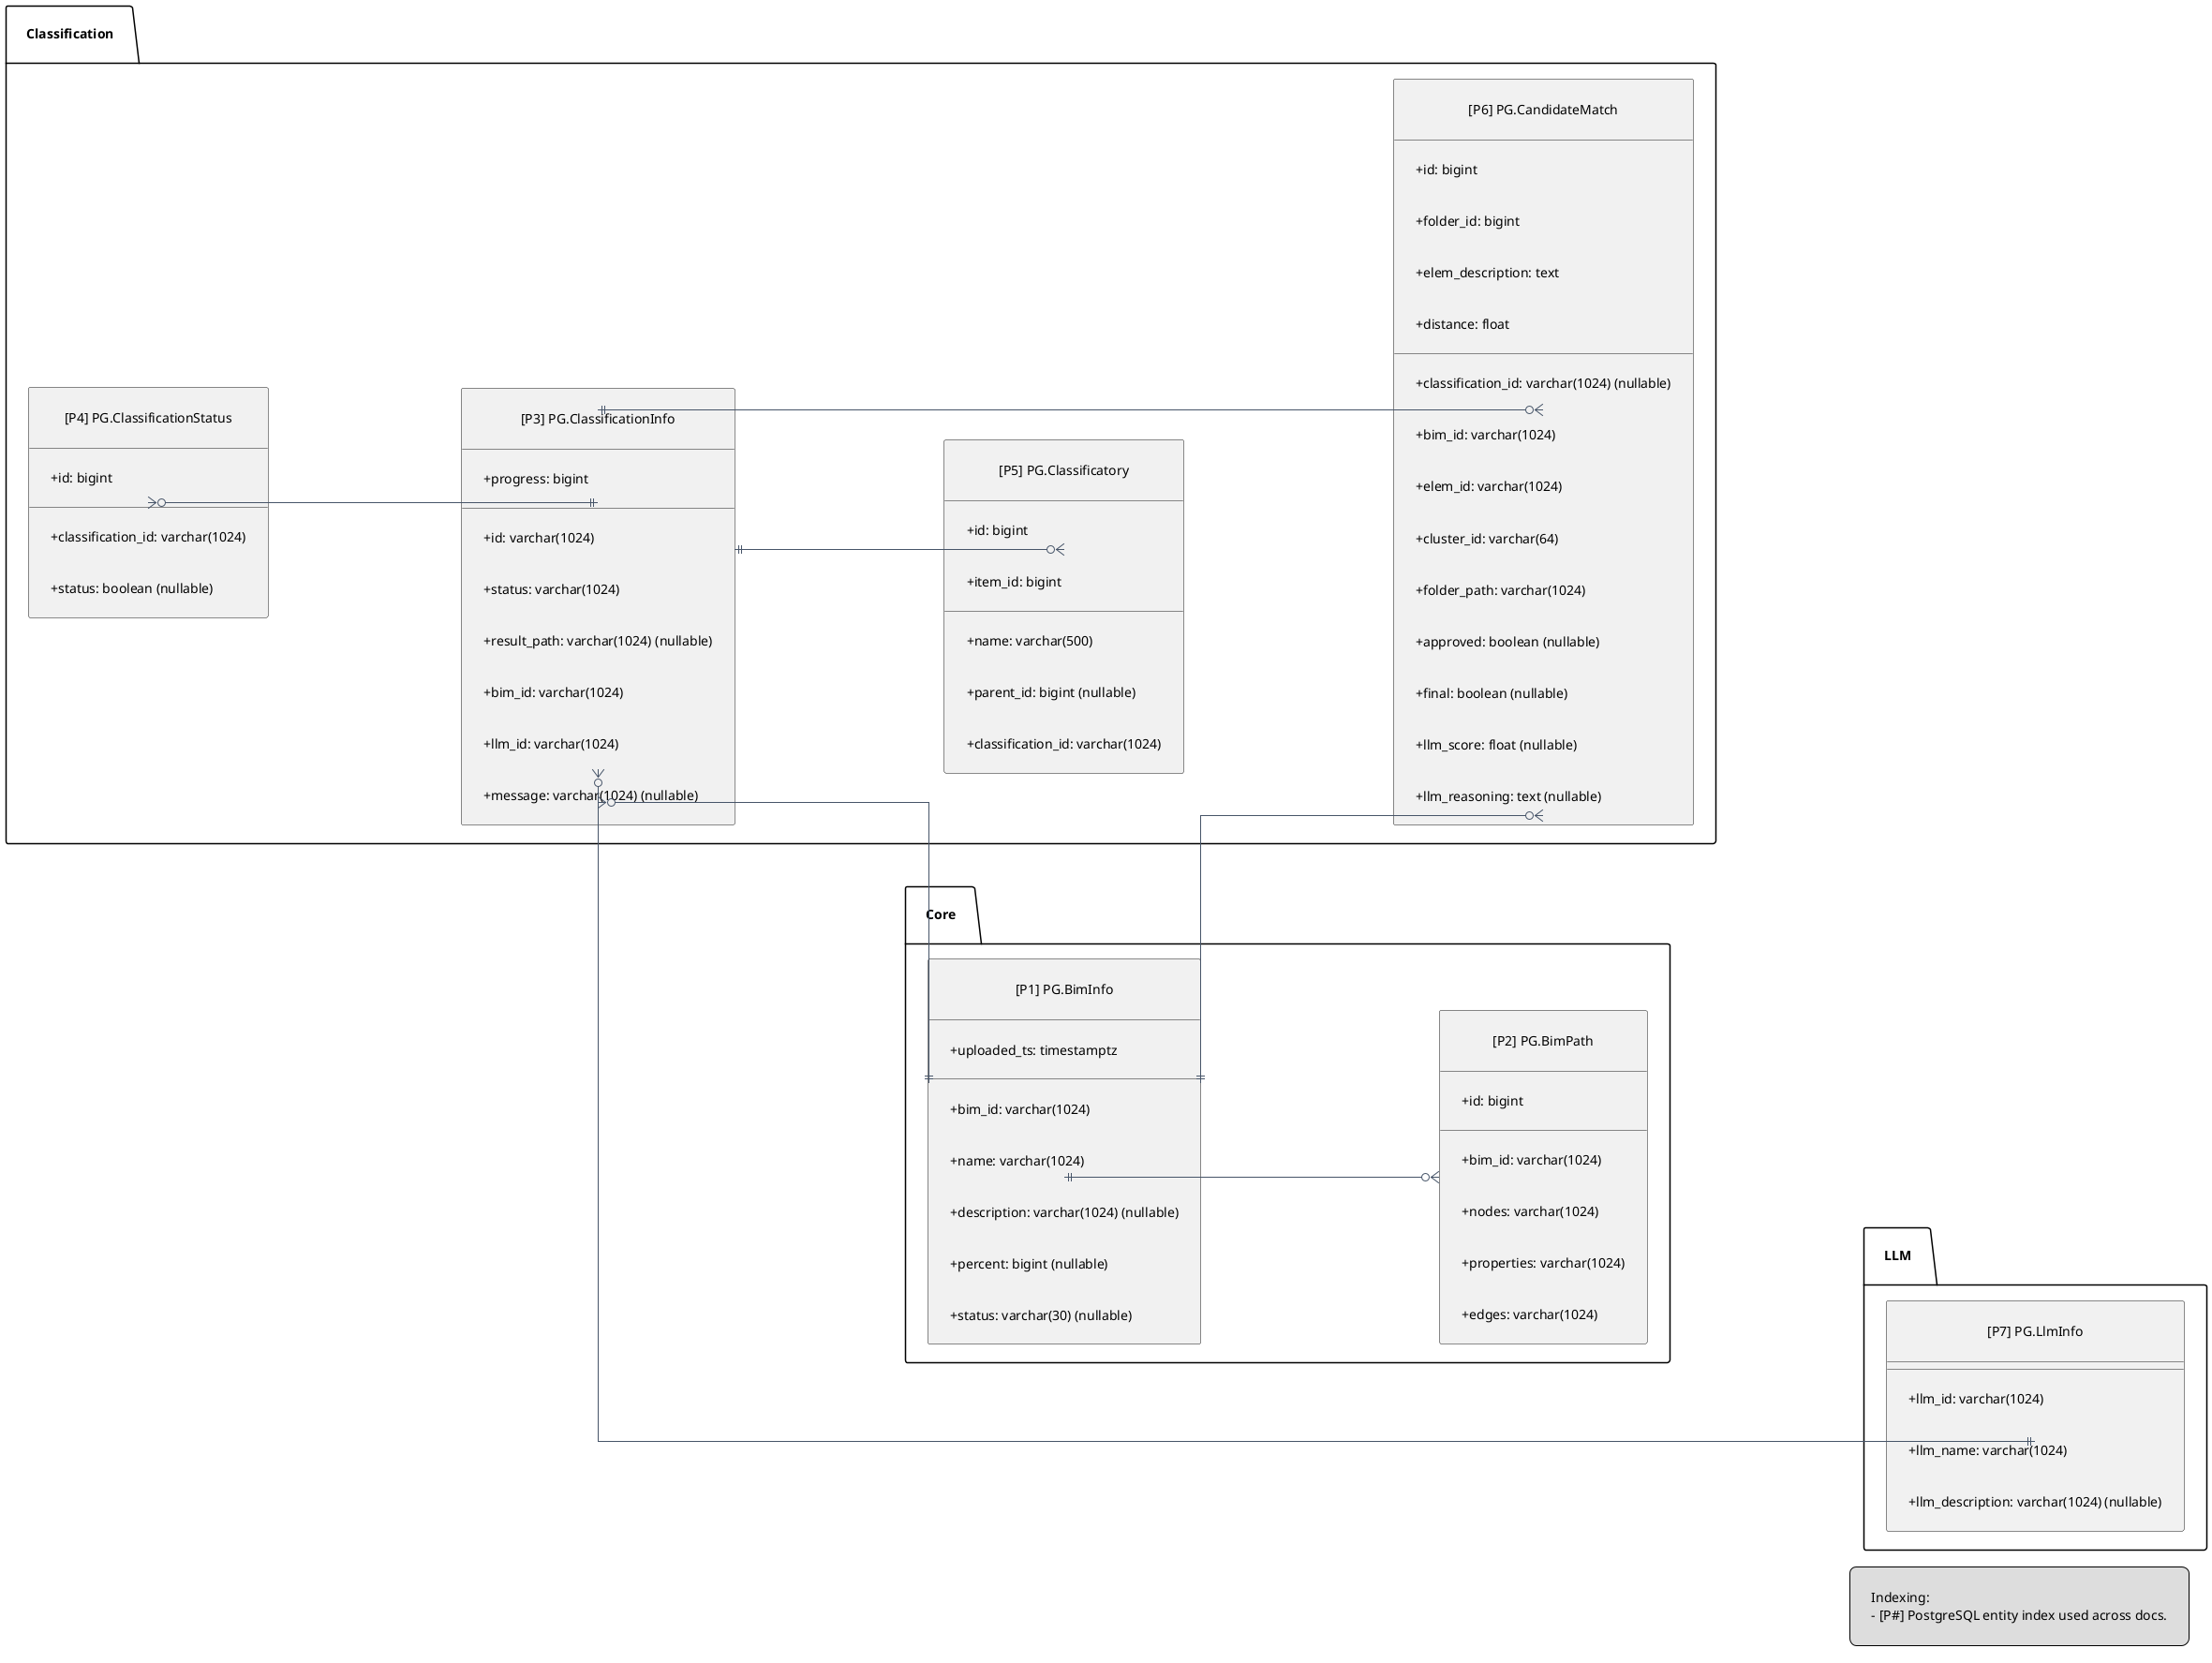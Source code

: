 @startuml
hide circle
skinparam linetype ortho
skinparam nodesep 190
skinparam ranksep 190
skinparam Padding 18
skinparam NodePadding 26
skinparam classAttributeIconSize 0
skinparam ArrowColor #475569
skinparam shadowing false
left to right direction

skinparam entity {
  BackgroundColor #F8FAFC
  BorderColor #CBD5E1
}

package "Core" {
entity "[P1] PG.BimInfo" as PG_BimInfo {
    + bim_id: varchar(1024)
    + name: varchar(1024)
    + uploaded_ts: timestamptz
    + description: varchar(1024) (nullable)
    + percent: bigint (nullable)
    + status: varchar(30) (nullable)
  }

  entity "[P2] PG.BimPath" as PG_BimPath {
    + id: bigint
    + bim_id: varchar(1024)
    + nodes: varchar(1024)
    + properties: varchar(1024)
    + edges: varchar(1024)
  }
}

package "Classification" {
entity "[P3] PG.ClassificationInfo" as PG_ClassificationInfo {
    + id: varchar(1024)
    + status: varchar(1024)
    + result_path: varchar(1024) (nullable)
    + progress: bigint
    + bim_id: varchar(1024)
    + llm_id: varchar(1024)
    + message: varchar(1024) (nullable)
  }

entity "[P4] PG.ClassificationStatus" as PG_ClassificationStatus {
    + id: bigint
    + classification_id: varchar(1024)
    + status: boolean (nullable)
  }

  entity "[P5] PG.Classificatory" as PG_Classificatory {
    + id: bigint
    + item_id: bigint
    + name: varchar(500)
    + parent_id: bigint (nullable)
    + classification_id: varchar(1024)
  }

entity "[P6] PG.CandidateMatch" as PG_CandidateMatch {
    + id: bigint
    + classification_id: varchar(1024) (nullable)
    + bim_id: varchar(1024)
    + elem_id: varchar(1024)
    + folder_id: bigint
    + cluster_id: varchar(64)
    + elem_description: text
    + folder_path: varchar(1024)
    + distance: float
    + approved: boolean (nullable)
    + final: boolean (nullable)
    + llm_score: float (nullable)
    + llm_reasoning: text (nullable)
  }
}

package "LLM" {
entity "[P7] PG.LlmInfo" as PG_LlmInfo {
    + llm_id: varchar(1024)
    + llm_name: varchar(1024)
    + llm_description: varchar(1024) (nullable)
  }
}

' Hidden edges to declutter layout
PG_BimInfo -[hidden]-> PG_BimPath
PG_BimPath -[hidden]-> PG_ClassificationInfo
PG_ClassificationInfo -[hidden]-> PG_Classificatory
PG_Classificatory -[hidden]-> PG_CandidateMatch
PG_CandidateMatch -[hidden]-> PG_LlmInfo

' Logical relationships (no FKs in code, inferred)
PG_BimPath::bim_id }o--|| PG_BimInfo::bim_id
PG_ClassificationInfo::bim_id }o--|| PG_BimInfo::bim_id
PG_ClassificationInfo::llm_id }o--|| PG_LlmInfo::llm_id
PG_ClassificationStatus::classification_id }o--|| PG_ClassificationInfo::id
PG_Classificatory::classification_id }o--|| PG_ClassificationInfo::id
PG_CandidateMatch::bim_id }o--|| PG_BimInfo::bim_id
PG_CandidateMatch::classification_id }o--|| PG_ClassificationInfo::id

legend left
Relations join by fields:
- bim_id
- classification_id
- llm_id
endlegend

legend right
Indexing:
- [P#] PostgreSQL entity index used across docs.
endlegend

@enduml
